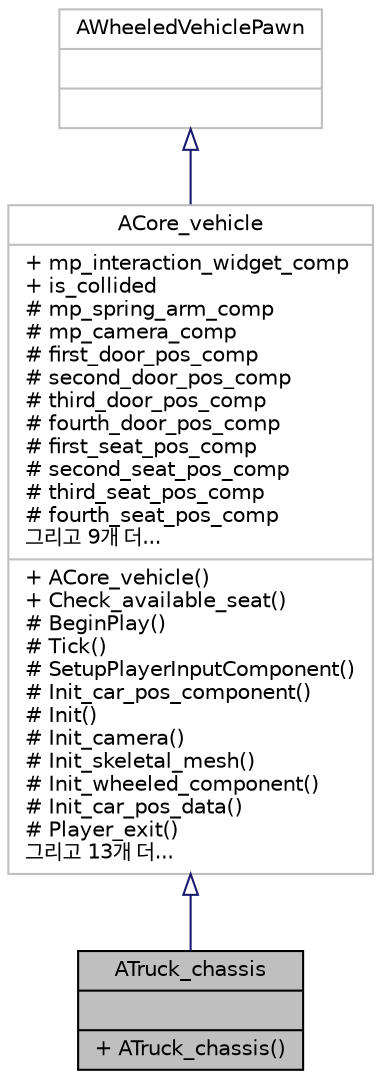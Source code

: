 digraph "ATruck_chassis"
{
 // LATEX_PDF_SIZE
  edge [fontname="Helvetica",fontsize="10",labelfontname="Helvetica",labelfontsize="10"];
  node [fontname="Helvetica",fontsize="10",shape=record];
  Node1 [label="{ATruck_chassis\n||+ ATruck_chassis()\l}",height=0.2,width=0.4,color="black", fillcolor="grey75", style="filled", fontcolor="black",tooltip=" "];
  Node2 -> Node1 [dir="back",color="midnightblue",fontsize="10",style="solid",arrowtail="onormal"];
  Node2 [label="{ACore_vehicle\n|+ mp_interaction_widget_comp\l+ is_collided\l# mp_spring_arm_comp\l# mp_camera_comp\l# first_door_pos_comp\l# second_door_pos_comp\l# third_door_pos_comp\l# fourth_door_pos_comp\l# first_seat_pos_comp\l# second_seat_pos_comp\l# third_seat_pos_comp\l# fourth_seat_pos_comp\l그리고 9개 더...\l|+ ACore_vehicle()\l+ Check_available_seat()\l# BeginPlay()\l# Tick()\l# SetupPlayerInputComponent()\l# Init_car_pos_component()\l# Init()\l# Init_camera()\l# Init_skeletal_mesh()\l# Init_wheeled_component()\l# Init_car_pos_data()\l# Player_exit()\l그리고 13개 더...\l}",height=0.2,width=0.4,color="grey75", fillcolor="white", style="filled",URL="$class_a_core__vehicle.html",tooltip=" "];
  Node3 -> Node2 [dir="back",color="midnightblue",fontsize="10",style="solid",arrowtail="onormal"];
  Node3 [label="{AWheeledVehiclePawn\n||}",height=0.2,width=0.4,color="grey75", fillcolor="white", style="filled",tooltip=" "];
}

